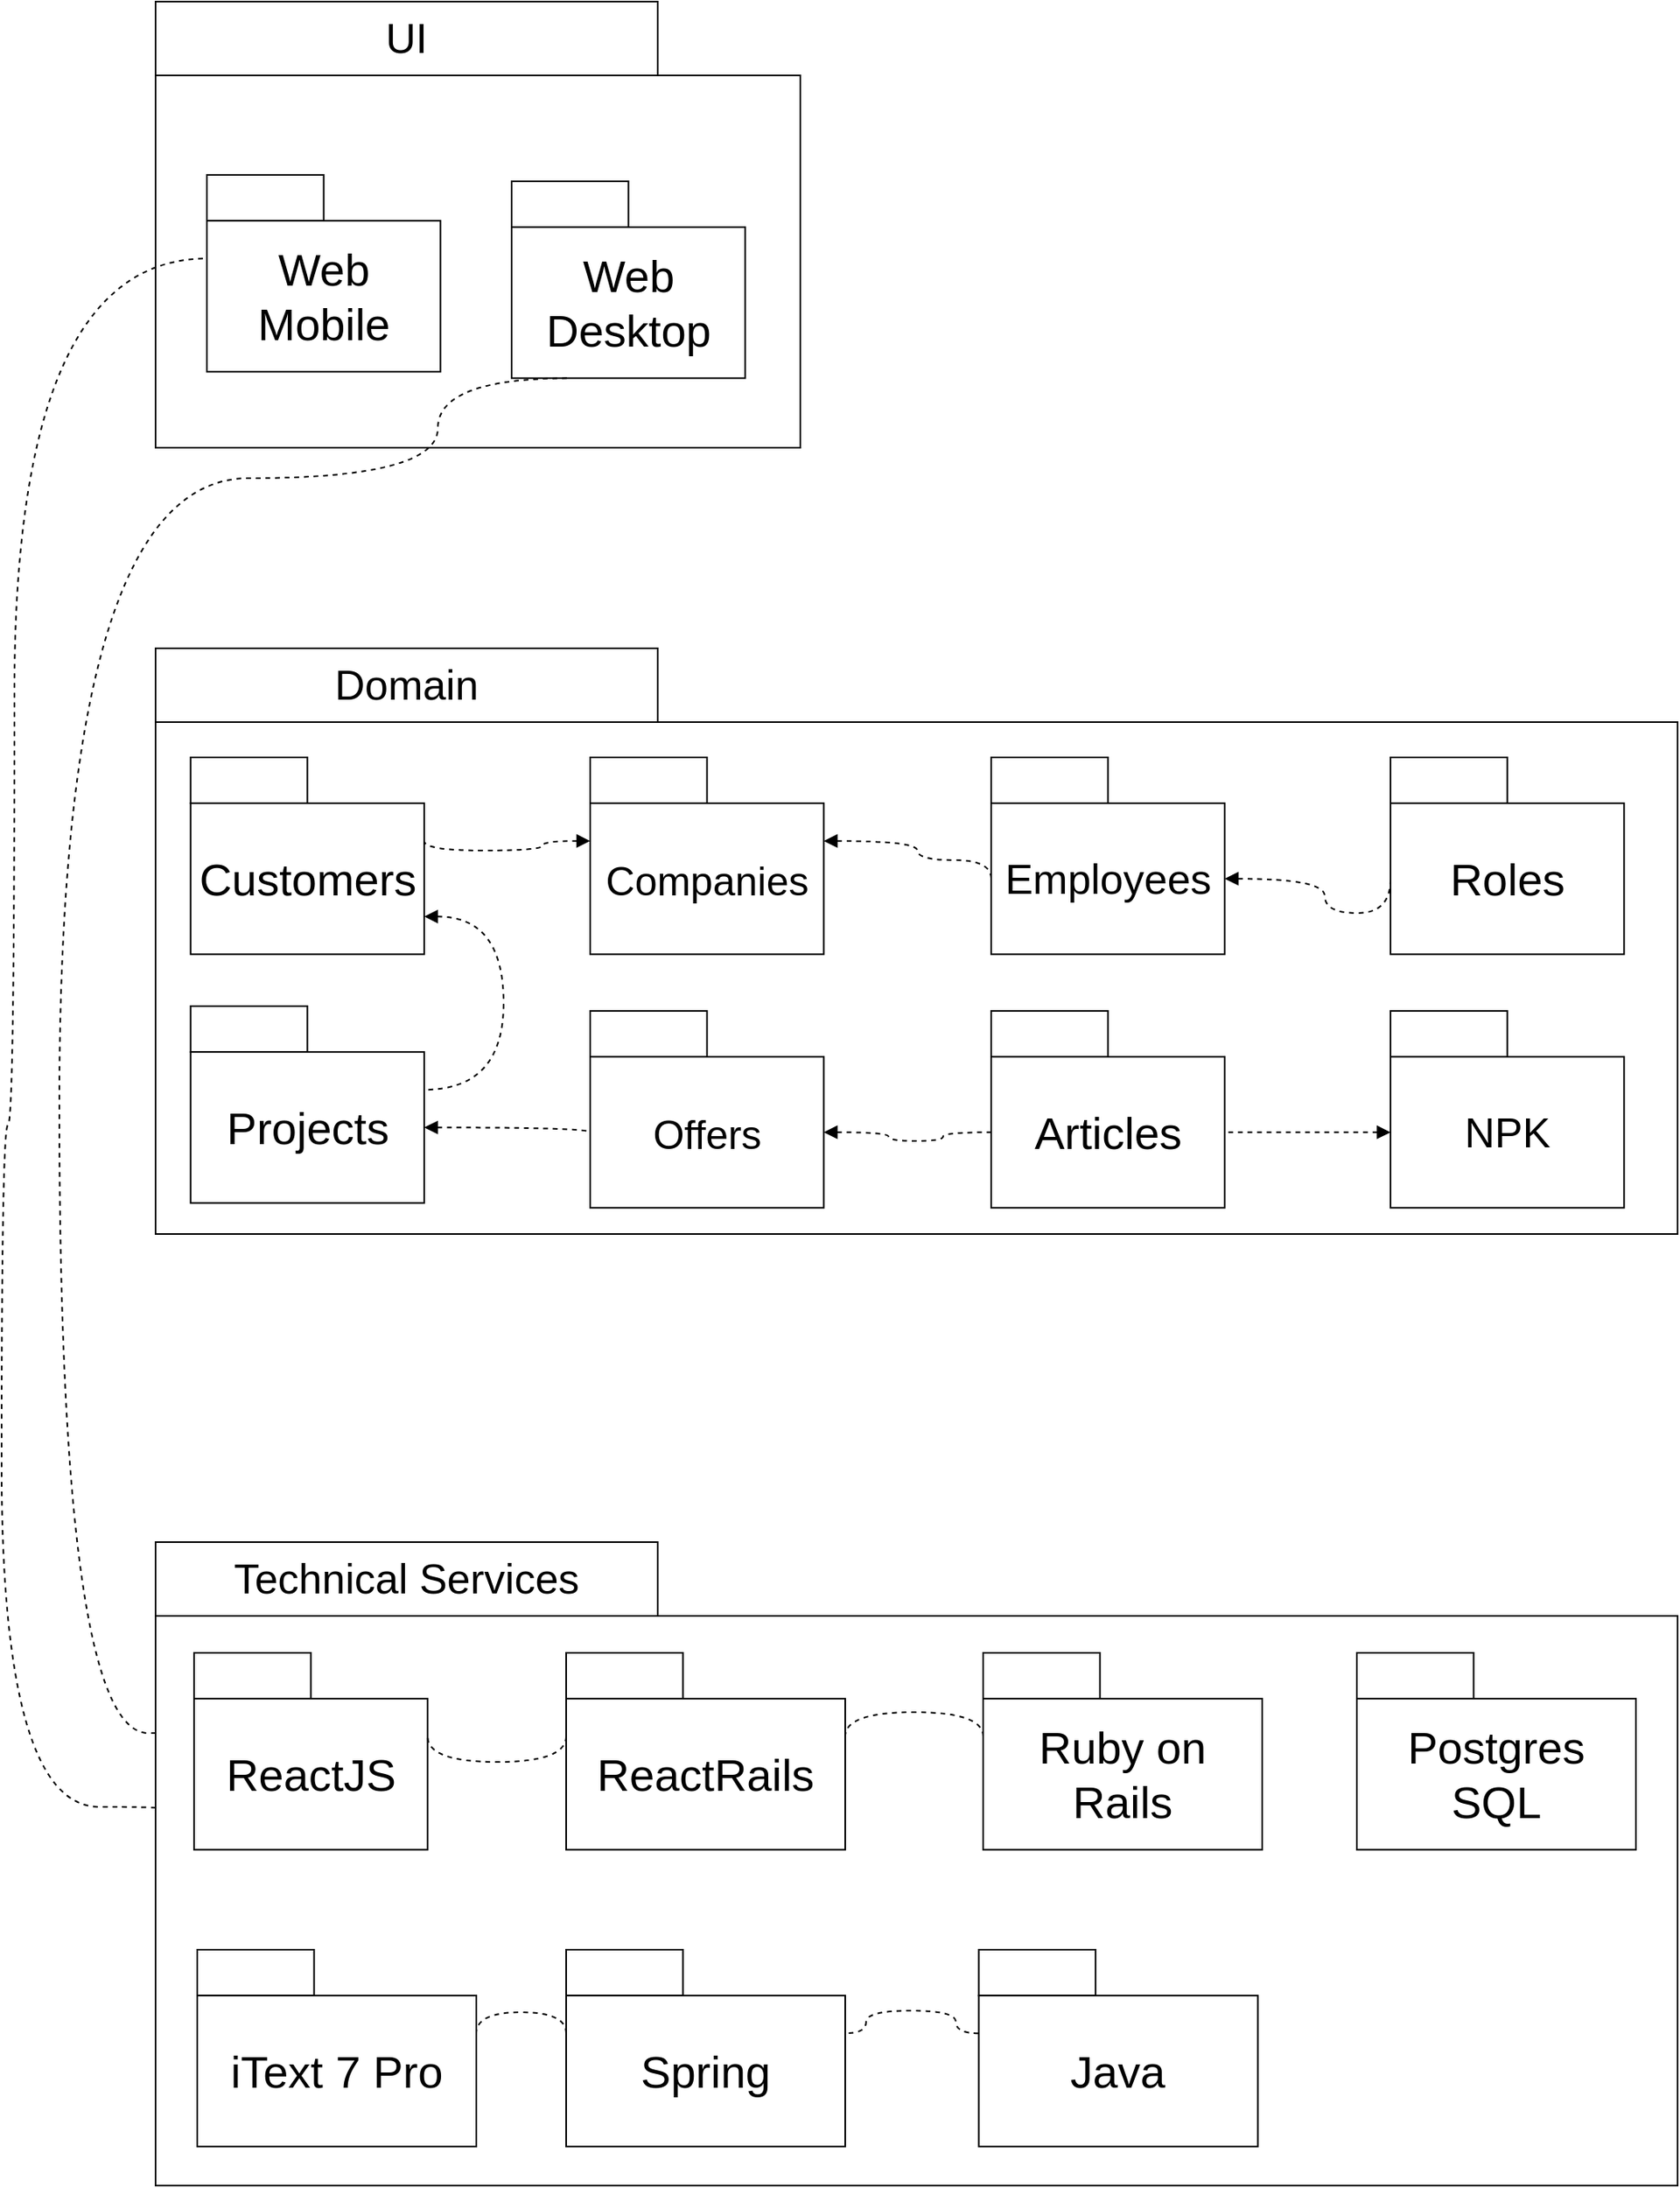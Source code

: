 <mxfile version="12.9.7" type="github">
  <diagram id="XR0y9n0YsO8z8irFNGLb" name="Page-1">
    <mxGraphModel dx="1780" dy="1190" grid="0" gridSize="10" guides="1" tooltips="1" connect="1" arrows="1" fold="1" page="1" pageScale="1" pageWidth="1169" pageHeight="1654" math="0" shadow="0">
      <root>
        <mxCell id="0" />
        <mxCell id="1" parent="0" />
        <mxCell id="SWEzssCjGssNJbHlLu96-18" value="" style="group" parent="1" vertex="1" connectable="0">
          <mxGeometry x="118" y="45" width="568" height="401" as="geometry" />
        </mxCell>
        <mxCell id="7jCHDosaHNrQrIWVpxzF-50" value="" style="group" vertex="1" connectable="0" parent="SWEzssCjGssNJbHlLu96-18">
          <mxGeometry width="402" height="278" as="geometry" />
        </mxCell>
        <mxCell id="SWEzssCjGssNJbHlLu96-1" value="&lt;font style=&quot;font-size: 26px&quot;&gt;UI&lt;/font&gt;" style="rounded=0;whiteSpace=wrap;html=1;" parent="7jCHDosaHNrQrIWVpxzF-50" vertex="1">
          <mxGeometry width="313.128" height="46.004" as="geometry" />
        </mxCell>
        <mxCell id="SWEzssCjGssNJbHlLu96-2" value="" style="rounded=0;whiteSpace=wrap;html=1;" parent="7jCHDosaHNrQrIWVpxzF-50" vertex="1">
          <mxGeometry y="46" width="402" height="232" as="geometry" />
        </mxCell>
        <mxCell id="SWEzssCjGssNJbHlLu96-11" value="" style="group" parent="7jCHDosaHNrQrIWVpxzF-50" vertex="1" connectable="0">
          <mxGeometry x="32.003" y="107.996" width="145.641" height="122.677" as="geometry" />
        </mxCell>
        <mxCell id="SWEzssCjGssNJbHlLu96-9" value="" style="rounded=0;whiteSpace=wrap;html=1;" parent="SWEzssCjGssNJbHlLu96-11" vertex="1">
          <mxGeometry width="72.821" height="28.576" as="geometry" />
        </mxCell>
        <mxCell id="SWEzssCjGssNJbHlLu96-10" value="&lt;font style=&quot;font-size: 28px&quot;&gt;Web&lt;br&gt;Mobile&lt;/font&gt;" style="rounded=0;whiteSpace=wrap;html=1;" parent="SWEzssCjGssNJbHlLu96-11" vertex="1">
          <mxGeometry y="28.576" width="145.641" height="94.101" as="geometry" />
        </mxCell>
        <mxCell id="SWEzssCjGssNJbHlLu96-12" value="" style="group" parent="7jCHDosaHNrQrIWVpxzF-50" vertex="1" connectable="0">
          <mxGeometry x="222.003" y="112.0" width="145.641" height="122.677" as="geometry" />
        </mxCell>
        <mxCell id="SWEzssCjGssNJbHlLu96-13" value="" style="rounded=0;whiteSpace=wrap;html=1;" parent="SWEzssCjGssNJbHlLu96-12" vertex="1">
          <mxGeometry width="72.821" height="28.576" as="geometry" />
        </mxCell>
        <mxCell id="SWEzssCjGssNJbHlLu96-14" value="&lt;font style=&quot;font-size: 28px&quot;&gt;Web&lt;br&gt;Desktop&lt;/font&gt;" style="rounded=0;whiteSpace=wrap;html=1;" parent="SWEzssCjGssNJbHlLu96-12" vertex="1">
          <mxGeometry y="28.576" width="145.641" height="94.101" as="geometry" />
        </mxCell>
        <mxCell id="SWEzssCjGssNJbHlLu96-16" value="" style="endArrow=none;dashed=1;html=1;exitX=0;exitY=0.75;exitDx=0;exitDy=0;entryX=0;entryY=0.25;entryDx=0;entryDy=0;edgeStyle=orthogonalEdgeStyle;curved=1;" parent="1" source="SWEzssCjGssNJbHlLu96-4" target="SWEzssCjGssNJbHlLu96-10" edge="1">
          <mxGeometry width="50" height="50" relative="1" as="geometry">
            <mxPoint x="435.313" y="209.512" as="sourcePoint" />
            <mxPoint x="471.723" y="171.176" as="targetPoint" />
            <Array as="points">
              <mxPoint x="144" y="1178" />
              <mxPoint x="144" y="1170" />
              <mxPoint x="22" y="1170" />
              <mxPoint x="22" y="745" />
              <mxPoint x="30" y="745" />
              <mxPoint x="30" y="205" />
            </Array>
          </mxGeometry>
        </mxCell>
        <mxCell id="SWEzssCjGssNJbHlLu96-17" value="" style="endArrow=none;dashed=1;html=1;exitX=0;exitY=0.25;exitDx=0;exitDy=0;entryX=0.25;entryY=1;entryDx=0;entryDy=0;edgeStyle=orthogonalEdgeStyle;curved=1;" parent="1" source="SWEzssCjGssNJbHlLu96-4" target="SWEzssCjGssNJbHlLu96-14" edge="1">
          <mxGeometry width="50" height="50" relative="1" as="geometry">
            <mxPoint x="299.138" y="281.932" as="sourcePoint" />
            <mxPoint x="479.005" y="195.675" as="targetPoint" />
            <Array as="points">
              <mxPoint x="169" y="1124" />
              <mxPoint x="58" y="1124" />
              <mxPoint x="58" y="342" />
              <mxPoint x="294" y="342" />
              <mxPoint x="294" y="280" />
            </Array>
          </mxGeometry>
        </mxCell>
        <mxCell id="7jCHDosaHNrQrIWVpxzF-48" value="" style="group" vertex="1" connectable="0" parent="1">
          <mxGeometry x="118" y="1005" width="949" height="401" as="geometry" />
        </mxCell>
        <mxCell id="SWEzssCjGssNJbHlLu96-40" value="" style="rounded=0;whiteSpace=wrap;html=1;" parent="7jCHDosaHNrQrIWVpxzF-48" vertex="1">
          <mxGeometry y="46" width="949" height="355" as="geometry" />
        </mxCell>
        <mxCell id="SWEzssCjGssNJbHlLu96-39" value="&lt;font style=&quot;font-size: 26px&quot;&gt;Technical Services&lt;/font&gt;" style="rounded=0;whiteSpace=wrap;html=1;" parent="7jCHDosaHNrQrIWVpxzF-48" vertex="1">
          <mxGeometry width="313.128" height="46.004" as="geometry" />
        </mxCell>
        <mxCell id="jGPwm0OMli76xF5lFWqk-1" value="" style="group" parent="7jCHDosaHNrQrIWVpxzF-48" vertex="1" connectable="0">
          <mxGeometry x="23.995" y="69.01" width="145.641" height="122.677" as="geometry" />
        </mxCell>
        <mxCell id="SWEzssCjGssNJbHlLu96-6" value="" style="group" parent="jGPwm0OMli76xF5lFWqk-1" vertex="1" connectable="0">
          <mxGeometry width="145.641" height="122.677" as="geometry" />
        </mxCell>
        <mxCell id="SWEzssCjGssNJbHlLu96-3" value="" style="rounded=0;whiteSpace=wrap;html=1;" parent="SWEzssCjGssNJbHlLu96-6" vertex="1">
          <mxGeometry width="72.821" height="28.576" as="geometry" />
        </mxCell>
        <mxCell id="SWEzssCjGssNJbHlLu96-4" value="&lt;font style=&quot;font-size: 28px&quot;&gt;ReactJS&lt;/font&gt;" style="rounded=0;whiteSpace=wrap;html=1;" parent="SWEzssCjGssNJbHlLu96-6" vertex="1">
          <mxGeometry y="28.576" width="145.641" height="94.101" as="geometry" />
        </mxCell>
        <mxCell id="jGPwm0OMli76xF5lFWqk-4" value="" style="group" parent="7jCHDosaHNrQrIWVpxzF-48" vertex="1" connectable="0">
          <mxGeometry x="26" y="254" width="174" height="122.68" as="geometry" />
        </mxCell>
        <mxCell id="jGPwm0OMli76xF5lFWqk-5" value="" style="group" parent="jGPwm0OMli76xF5lFWqk-4" vertex="1" connectable="0">
          <mxGeometry width="174" height="122.68" as="geometry" />
        </mxCell>
        <mxCell id="jGPwm0OMli76xF5lFWqk-6" value="" style="rounded=0;whiteSpace=wrap;html=1;" parent="jGPwm0OMli76xF5lFWqk-5" vertex="1">
          <mxGeometry width="72.821" height="28.576" as="geometry" />
        </mxCell>
        <mxCell id="jGPwm0OMli76xF5lFWqk-7" value="&lt;font style=&quot;font-size: 28px&quot;&gt;iText 7 Pro&lt;/font&gt;" style="rounded=0;whiteSpace=wrap;html=1;" parent="jGPwm0OMli76xF5lFWqk-5" vertex="1">
          <mxGeometry y="28.58" width="174" height="94.1" as="geometry" />
        </mxCell>
        <mxCell id="7jCHDosaHNrQrIWVpxzF-15" value="" style="group" vertex="1" connectable="0" parent="7jCHDosaHNrQrIWVpxzF-48">
          <mxGeometry x="516" y="69.013" width="174" height="122.68" as="geometry" />
        </mxCell>
        <mxCell id="7jCHDosaHNrQrIWVpxzF-16" value="" style="group" vertex="1" connectable="0" parent="7jCHDosaHNrQrIWVpxzF-15">
          <mxGeometry width="174" height="122.68" as="geometry" />
        </mxCell>
        <mxCell id="7jCHDosaHNrQrIWVpxzF-17" value="" style="rounded=0;whiteSpace=wrap;html=1;" vertex="1" parent="7jCHDosaHNrQrIWVpxzF-16">
          <mxGeometry width="72.821" height="28.576" as="geometry" />
        </mxCell>
        <mxCell id="7jCHDosaHNrQrIWVpxzF-18" value="&lt;font style=&quot;font-size: 28px&quot;&gt;Ruby on Rails&lt;/font&gt;" style="rounded=0;whiteSpace=wrap;html=1;" vertex="1" parent="7jCHDosaHNrQrIWVpxzF-16">
          <mxGeometry y="28.58" width="174" height="94.1" as="geometry" />
        </mxCell>
        <mxCell id="7jCHDosaHNrQrIWVpxzF-23" value="" style="group" vertex="1" connectable="0" parent="7jCHDosaHNrQrIWVpxzF-48">
          <mxGeometry x="748.995" y="69.003" width="174" height="122.68" as="geometry" />
        </mxCell>
        <mxCell id="7jCHDosaHNrQrIWVpxzF-24" value="" style="group" vertex="1" connectable="0" parent="7jCHDosaHNrQrIWVpxzF-23">
          <mxGeometry width="174" height="122.68" as="geometry" />
        </mxCell>
        <mxCell id="7jCHDosaHNrQrIWVpxzF-25" value="" style="rounded=0;whiteSpace=wrap;html=1;" vertex="1" parent="7jCHDosaHNrQrIWVpxzF-24">
          <mxGeometry width="72.821" height="28.576" as="geometry" />
        </mxCell>
        <mxCell id="7jCHDosaHNrQrIWVpxzF-26" value="&lt;font style=&quot;font-size: 28px&quot;&gt;Postgres SQL&lt;/font&gt;" style="rounded=0;whiteSpace=wrap;html=1;" vertex="1" parent="7jCHDosaHNrQrIWVpxzF-24">
          <mxGeometry y="28.58" width="174" height="94.1" as="geometry" />
        </mxCell>
        <mxCell id="7jCHDosaHNrQrIWVpxzF-19" value="" style="group" vertex="1" connectable="0" parent="7jCHDosaHNrQrIWVpxzF-48">
          <mxGeometry x="256" y="69.01" width="174" height="122.68" as="geometry" />
        </mxCell>
        <mxCell id="7jCHDosaHNrQrIWVpxzF-20" value="" style="group" vertex="1" connectable="0" parent="7jCHDosaHNrQrIWVpxzF-19">
          <mxGeometry width="174" height="122.68" as="geometry" />
        </mxCell>
        <mxCell id="7jCHDosaHNrQrIWVpxzF-21" value="" style="rounded=0;whiteSpace=wrap;html=1;" vertex="1" parent="7jCHDosaHNrQrIWVpxzF-20">
          <mxGeometry width="72.821" height="28.576" as="geometry" />
        </mxCell>
        <mxCell id="7jCHDosaHNrQrIWVpxzF-22" value="&lt;font style=&quot;font-size: 28px&quot;&gt;ReactRails&lt;/font&gt;" style="rounded=0;whiteSpace=wrap;html=1;" vertex="1" parent="7jCHDosaHNrQrIWVpxzF-20">
          <mxGeometry y="28.58" width="174" height="94.1" as="geometry" />
        </mxCell>
        <mxCell id="7jCHDosaHNrQrIWVpxzF-31" value="" style="group" vertex="1" connectable="0" parent="7jCHDosaHNrQrIWVpxzF-48">
          <mxGeometry x="256" y="254" width="174" height="122.68" as="geometry" />
        </mxCell>
        <mxCell id="7jCHDosaHNrQrIWVpxzF-32" value="" style="group" vertex="1" connectable="0" parent="7jCHDosaHNrQrIWVpxzF-31">
          <mxGeometry width="174" height="122.68" as="geometry" />
        </mxCell>
        <mxCell id="7jCHDosaHNrQrIWVpxzF-33" value="" style="rounded=0;whiteSpace=wrap;html=1;" vertex="1" parent="7jCHDosaHNrQrIWVpxzF-32">
          <mxGeometry width="72.821" height="28.576" as="geometry" />
        </mxCell>
        <mxCell id="7jCHDosaHNrQrIWVpxzF-34" value="&lt;font style=&quot;font-size: 28px&quot;&gt;Spring&lt;/font&gt;" style="rounded=0;whiteSpace=wrap;html=1;" vertex="1" parent="7jCHDosaHNrQrIWVpxzF-32">
          <mxGeometry y="28.58" width="174" height="94.1" as="geometry" />
        </mxCell>
        <mxCell id="7jCHDosaHNrQrIWVpxzF-39" value="" style="endArrow=none;dashed=1;html=1;exitX=0;exitY=0.25;exitDx=0;exitDy=0;edgeStyle=orthogonalEdgeStyle;curved=1;entryX=1;entryY=0.25;entryDx=0;entryDy=0;" edge="1" parent="7jCHDosaHNrQrIWVpxzF-48" source="7jCHDosaHNrQrIWVpxzF-18" target="7jCHDosaHNrQrIWVpxzF-22">
          <mxGeometry width="50" height="50" relative="1" as="geometry">
            <mxPoint x="33.995" y="131.111" as="sourcePoint" />
            <mxPoint x="848" y="-1" as="targetPoint" />
            <Array as="points">
              <mxPoint x="516" y="106" />
              <mxPoint x="430" y="106" />
            </Array>
          </mxGeometry>
        </mxCell>
        <mxCell id="7jCHDosaHNrQrIWVpxzF-40" value="" style="endArrow=none;dashed=1;html=1;exitX=0;exitY=0.25;exitDx=0;exitDy=0;edgeStyle=orthogonalEdgeStyle;curved=1;entryX=1;entryY=0.25;entryDx=0;entryDy=0;" edge="1" parent="7jCHDosaHNrQrIWVpxzF-48" source="7jCHDosaHNrQrIWVpxzF-22" target="SWEzssCjGssNJbHlLu96-4">
          <mxGeometry width="50" height="50" relative="1" as="geometry">
            <mxPoint x="526" y="131.118" as="sourcePoint" />
            <mxPoint x="440.0" y="131.115" as="targetPoint" />
            <Array as="points">
              <mxPoint x="256" y="137" />
              <mxPoint x="170" y="137" />
            </Array>
          </mxGeometry>
        </mxCell>
        <mxCell id="7jCHDosaHNrQrIWVpxzF-42" value="" style="endArrow=none;dashed=1;html=1;exitX=0;exitY=0.25;exitDx=0;exitDy=0;edgeStyle=orthogonalEdgeStyle;curved=1;entryX=1;entryY=0.25;entryDx=0;entryDy=0;" edge="1" parent="7jCHDosaHNrQrIWVpxzF-48" source="7jCHDosaHNrQrIWVpxzF-34" target="jGPwm0OMli76xF5lFWqk-7">
          <mxGeometry width="50" height="50" relative="1" as="geometry">
            <mxPoint x="266" y="131.115" as="sourcePoint" />
            <mxPoint x="179.636" y="131.111" as="targetPoint" />
            <Array as="points">
              <mxPoint x="256" y="293" />
              <mxPoint x="200" y="293" />
            </Array>
          </mxGeometry>
        </mxCell>
        <mxCell id="7jCHDosaHNrQrIWVpxzF-43" value="" style="group" vertex="1" connectable="0" parent="7jCHDosaHNrQrIWVpxzF-48">
          <mxGeometry x="513.28" y="254.003" width="174" height="122.68" as="geometry" />
        </mxCell>
        <mxCell id="7jCHDosaHNrQrIWVpxzF-44" value="" style="group" vertex="1" connectable="0" parent="7jCHDosaHNrQrIWVpxzF-43">
          <mxGeometry width="174" height="122.68" as="geometry" />
        </mxCell>
        <mxCell id="7jCHDosaHNrQrIWVpxzF-45" value="" style="rounded=0;whiteSpace=wrap;html=1;" vertex="1" parent="7jCHDosaHNrQrIWVpxzF-44">
          <mxGeometry width="72.821" height="28.576" as="geometry" />
        </mxCell>
        <mxCell id="7jCHDosaHNrQrIWVpxzF-46" value="&lt;font style=&quot;font-size: 28px&quot;&gt;Java&lt;/font&gt;" style="rounded=0;whiteSpace=wrap;html=1;" vertex="1" parent="7jCHDosaHNrQrIWVpxzF-44">
          <mxGeometry y="28.58" width="174" height="94.1" as="geometry" />
        </mxCell>
        <mxCell id="7jCHDosaHNrQrIWVpxzF-47" value="" style="endArrow=none;dashed=1;html=1;exitX=0;exitY=0.25;exitDx=0;exitDy=0;edgeStyle=orthogonalEdgeStyle;curved=1;entryX=1;entryY=0.25;entryDx=0;entryDy=0;" edge="1" parent="7jCHDosaHNrQrIWVpxzF-48" source="7jCHDosaHNrQrIWVpxzF-46" target="7jCHDosaHNrQrIWVpxzF-34">
          <mxGeometry width="50" height="50" relative="1" as="geometry">
            <mxPoint x="499" y="305.105" as="sourcePoint" />
            <mxPoint x="443.0" y="305.105" as="targetPoint" />
            <Array as="points">
              <mxPoint x="499" y="306" />
              <mxPoint x="499" y="292" />
              <mxPoint x="443" y="292" />
              <mxPoint x="443" y="306" />
            </Array>
          </mxGeometry>
        </mxCell>
        <mxCell id="SWEzssCjGssNJbHlLu96-21" value="" style="rounded=0;whiteSpace=wrap;html=1;" parent="1" vertex="1">
          <mxGeometry x="118" y="494" width="949" height="319" as="geometry" />
        </mxCell>
        <mxCell id="SWEzssCjGssNJbHlLu96-35" value="" style="group" parent="1" vertex="1" connectable="0">
          <mxGeometry x="888.003" y="516.0" width="145.641" height="122.677" as="geometry" />
        </mxCell>
        <mxCell id="SWEzssCjGssNJbHlLu96-29" value="" style="rounded=0;whiteSpace=wrap;html=1;" parent="SWEzssCjGssNJbHlLu96-35" vertex="1">
          <mxGeometry width="72.821" height="28.576" as="geometry" />
        </mxCell>
        <mxCell id="SWEzssCjGssNJbHlLu96-30" value="&lt;span style=&quot;font-size: 28px&quot;&gt;Roles&lt;/span&gt;" style="rounded=0;whiteSpace=wrap;html=1;" parent="SWEzssCjGssNJbHlLu96-35" vertex="1">
          <mxGeometry y="28.576" width="145.641" height="94.101" as="geometry" />
        </mxCell>
        <mxCell id="SWEzssCjGssNJbHlLu96-20" value="&lt;font style=&quot;font-size: 26px&quot;&gt;Domain&lt;/font&gt;" style="rounded=0;whiteSpace=wrap;html=1;" parent="1" vertex="1">
          <mxGeometry x="118" y="448" width="313.128" height="46.004" as="geometry" />
        </mxCell>
        <mxCell id="SWEzssCjGssNJbHlLu96-34" value="" style="group" parent="1" vertex="1" connectable="0">
          <mxGeometry x="139.845" y="671.003" width="145.641" height="122.677" as="geometry" />
        </mxCell>
        <mxCell id="SWEzssCjGssNJbHlLu96-25" value="" style="group" parent="SWEzssCjGssNJbHlLu96-34" vertex="1" connectable="0">
          <mxGeometry width="145.641" height="122.677" as="geometry" />
        </mxCell>
        <mxCell id="SWEzssCjGssNJbHlLu96-26" value="" style="rounded=0;whiteSpace=wrap;html=1;" parent="SWEzssCjGssNJbHlLu96-25" vertex="1">
          <mxGeometry width="72.821" height="28.576" as="geometry" />
        </mxCell>
        <mxCell id="SWEzssCjGssNJbHlLu96-27" value="&lt;font style=&quot;font-size: 28px&quot;&gt;Projects&lt;/font&gt;" style="rounded=0;whiteSpace=wrap;html=1;" parent="SWEzssCjGssNJbHlLu96-25" vertex="1">
          <mxGeometry y="28.576" width="145.641" height="94.101" as="geometry" />
        </mxCell>
        <mxCell id="SWEzssCjGssNJbHlLu96-33" value="" style="group" parent="1" vertex="1" connectable="0">
          <mxGeometry x="639" y="673.996" width="145.641" height="122.677" as="geometry" />
        </mxCell>
        <mxCell id="SWEzssCjGssNJbHlLu96-22" value="" style="group" parent="SWEzssCjGssNJbHlLu96-33" vertex="1" connectable="0">
          <mxGeometry width="145.641" height="122.677" as="geometry" />
        </mxCell>
        <mxCell id="SWEzssCjGssNJbHlLu96-23" value="" style="rounded=0;whiteSpace=wrap;html=1;" parent="SWEzssCjGssNJbHlLu96-22" vertex="1">
          <mxGeometry width="72.821" height="28.576" as="geometry" />
        </mxCell>
        <mxCell id="SWEzssCjGssNJbHlLu96-24" value="&lt;span style=&quot;font-size: 28px&quot;&gt;Articles&lt;/span&gt;" style="rounded=0;whiteSpace=wrap;html=1;" parent="SWEzssCjGssNJbHlLu96-22" vertex="1">
          <mxGeometry y="28.576" width="145.641" height="94.101" as="geometry" />
        </mxCell>
        <mxCell id="7jCHDosaHNrQrIWVpxzF-1" value="" style="group" vertex="1" connectable="0" parent="1">
          <mxGeometry x="389" y="515.996" width="145.641" height="122.677" as="geometry" />
        </mxCell>
        <mxCell id="7jCHDosaHNrQrIWVpxzF-2" value="" style="group" vertex="1" connectable="0" parent="7jCHDosaHNrQrIWVpxzF-1">
          <mxGeometry width="145.641" height="122.677" as="geometry" />
        </mxCell>
        <mxCell id="7jCHDosaHNrQrIWVpxzF-3" value="" style="rounded=0;whiteSpace=wrap;html=1;" vertex="1" parent="7jCHDosaHNrQrIWVpxzF-2">
          <mxGeometry width="72.821" height="28.576" as="geometry" />
        </mxCell>
        <mxCell id="7jCHDosaHNrQrIWVpxzF-4" value="&lt;span style=&quot;font-size: 25px;&quot;&gt;Companies&lt;/span&gt;" style="rounded=0;whiteSpace=wrap;html=1;fontSize=25;" vertex="1" parent="7jCHDosaHNrQrIWVpxzF-2">
          <mxGeometry y="28.576" width="145.641" height="94.101" as="geometry" />
        </mxCell>
        <mxCell id="7jCHDosaHNrQrIWVpxzF-7" value="" style="group" vertex="1" connectable="0" parent="1">
          <mxGeometry x="639" y="515.996" width="145.641" height="122.677" as="geometry" />
        </mxCell>
        <mxCell id="7jCHDosaHNrQrIWVpxzF-8" value="" style="group" vertex="1" connectable="0" parent="7jCHDosaHNrQrIWVpxzF-7">
          <mxGeometry width="145.641" height="122.677" as="geometry" />
        </mxCell>
        <mxCell id="7jCHDosaHNrQrIWVpxzF-9" value="" style="rounded=0;whiteSpace=wrap;html=1;" vertex="1" parent="7jCHDosaHNrQrIWVpxzF-8">
          <mxGeometry width="72.821" height="28.576" as="geometry" />
        </mxCell>
        <mxCell id="7jCHDosaHNrQrIWVpxzF-10" value="&lt;font style=&quot;font-size: 26px&quot;&gt;Employees&lt;/font&gt;" style="rounded=0;whiteSpace=wrap;html=1;" vertex="1" parent="7jCHDosaHNrQrIWVpxzF-8">
          <mxGeometry y="28.576" width="145.641" height="94.101" as="geometry" />
        </mxCell>
        <mxCell id="7jCHDosaHNrQrIWVpxzF-11" value="" style="group" vertex="1" connectable="0" parent="1">
          <mxGeometry x="888.003" y="673.996" width="145.641" height="122.677" as="geometry" />
        </mxCell>
        <mxCell id="7jCHDosaHNrQrIWVpxzF-12" value="" style="group" vertex="1" connectable="0" parent="7jCHDosaHNrQrIWVpxzF-11">
          <mxGeometry width="145.641" height="122.677" as="geometry" />
        </mxCell>
        <mxCell id="7jCHDosaHNrQrIWVpxzF-13" value="" style="rounded=0;whiteSpace=wrap;html=1;" vertex="1" parent="7jCHDosaHNrQrIWVpxzF-12">
          <mxGeometry width="72.821" height="28.576" as="geometry" />
        </mxCell>
        <mxCell id="7jCHDosaHNrQrIWVpxzF-14" value="&lt;font style=&quot;font-size: 26px&quot;&gt;NPK&lt;/font&gt;" style="rounded=0;whiteSpace=wrap;html=1;" vertex="1" parent="7jCHDosaHNrQrIWVpxzF-12">
          <mxGeometry y="28.576" width="145.641" height="94.101" as="geometry" />
        </mxCell>
        <mxCell id="7jCHDosaHNrQrIWVpxzF-27" value="" style="group" vertex="1" connectable="0" parent="1">
          <mxGeometry x="139.843" y="515.996" width="145.641" height="122.677" as="geometry" />
        </mxCell>
        <mxCell id="7jCHDosaHNrQrIWVpxzF-28" value="" style="group" vertex="1" connectable="0" parent="7jCHDosaHNrQrIWVpxzF-27">
          <mxGeometry width="145.641" height="122.677" as="geometry" />
        </mxCell>
        <mxCell id="7jCHDosaHNrQrIWVpxzF-29" value="" style="rounded=0;whiteSpace=wrap;html=1;" vertex="1" parent="7jCHDosaHNrQrIWVpxzF-28">
          <mxGeometry width="72.821" height="28.576" as="geometry" />
        </mxCell>
        <mxCell id="7jCHDosaHNrQrIWVpxzF-30" value="&lt;font style=&quot;font-size: 28px&quot;&gt;Customers&lt;/font&gt;" style="rounded=0;whiteSpace=wrap;html=1;" vertex="1" parent="7jCHDosaHNrQrIWVpxzF-28">
          <mxGeometry y="28.576" width="145.641" height="94.101" as="geometry" />
        </mxCell>
        <mxCell id="7jCHDosaHNrQrIWVpxzF-51" value="" style="group" vertex="1" connectable="0" parent="1">
          <mxGeometry x="389" y="673.996" width="145.641" height="122.677" as="geometry" />
        </mxCell>
        <mxCell id="7jCHDosaHNrQrIWVpxzF-52" value="" style="group" vertex="1" connectable="0" parent="7jCHDosaHNrQrIWVpxzF-51">
          <mxGeometry width="145.641" height="122.677" as="geometry" />
        </mxCell>
        <mxCell id="7jCHDosaHNrQrIWVpxzF-53" value="" style="rounded=0;whiteSpace=wrap;html=1;" vertex="1" parent="7jCHDosaHNrQrIWVpxzF-52">
          <mxGeometry width="72.821" height="28.576" as="geometry" />
        </mxCell>
        <mxCell id="7jCHDosaHNrQrIWVpxzF-54" value="&lt;span style=&quot;font-size: 25px&quot;&gt;Offers&lt;/span&gt;" style="rounded=0;whiteSpace=wrap;html=1;fontSize=25;" vertex="1" parent="7jCHDosaHNrQrIWVpxzF-52">
          <mxGeometry y="28.576" width="145.641" height="94.101" as="geometry" />
        </mxCell>
        <mxCell id="7jCHDosaHNrQrIWVpxzF-58" value="" style="endArrow=none;dashed=1;html=1;exitX=1;exitY=0.5;exitDx=0;exitDy=0;edgeStyle=orthogonalEdgeStyle;curved=1;endFill=0;startArrow=block;startFill=1;entryX=0;entryY=0.5;entryDx=0;entryDy=0;" edge="1" parent="1" source="SWEzssCjGssNJbHlLu96-27" target="7jCHDosaHNrQrIWVpxzF-54">
          <mxGeometry width="50" height="50" relative="1" as="geometry">
            <mxPoint x="649" y="578.098" as="sourcePoint" />
            <mxPoint x="389" y="736" as="targetPoint" />
            <Array as="points">
              <mxPoint x="389" y="747" />
            </Array>
          </mxGeometry>
        </mxCell>
        <mxCell id="7jCHDosaHNrQrIWVpxzF-57" value="" style="endArrow=none;dashed=1;html=1;exitX=1;exitY=0.25;exitDx=0;exitDy=0;edgeStyle=orthogonalEdgeStyle;curved=1;entryX=0;entryY=0.5;entryDx=0;entryDy=0;endFill=0;startArrow=block;startFill=1;" edge="1" parent="1" source="7jCHDosaHNrQrIWVpxzF-4" target="7jCHDosaHNrQrIWVpxzF-10">
          <mxGeometry width="50" height="50" relative="1" as="geometry">
            <mxPoint x="683" y="405.118" as="sourcePoint" />
            <mxPoint x="597" y="405.115" as="targetPoint" />
            <Array as="points">
              <mxPoint x="593" y="568" />
              <mxPoint x="593" y="580" />
              <mxPoint x="639" y="580" />
            </Array>
          </mxGeometry>
        </mxCell>
        <mxCell id="7jCHDosaHNrQrIWVpxzF-59" value="" style="endArrow=none;dashed=1;html=1;exitX=1;exitY=0.75;exitDx=0;exitDy=0;edgeStyle=orthogonalEdgeStyle;curved=1;endFill=0;startArrow=block;startFill=1;entryX=1;entryY=0.25;entryDx=0;entryDy=0;" edge="1" parent="1" source="7jCHDosaHNrQrIWVpxzF-30" target="SWEzssCjGssNJbHlLu96-27">
          <mxGeometry width="50" height="50" relative="1" as="geometry">
            <mxPoint x="295.486" y="756.63" as="sourcePoint" />
            <mxPoint x="399" y="759.623" as="targetPoint" />
            <Array as="points">
              <mxPoint x="335" y="615" />
              <mxPoint x="335" y="723" />
            </Array>
          </mxGeometry>
        </mxCell>
        <mxCell id="7jCHDosaHNrQrIWVpxzF-60" value="" style="endArrow=none;dashed=1;html=1;exitX=0;exitY=0.25;exitDx=0;exitDy=0;edgeStyle=orthogonalEdgeStyle;curved=1;endFill=0;startArrow=block;startFill=1;entryX=1;entryY=0.25;entryDx=0;entryDy=0;" edge="1" parent="1" source="7jCHDosaHNrQrIWVpxzF-4" target="7jCHDosaHNrQrIWVpxzF-30">
          <mxGeometry width="50" height="50" relative="1" as="geometry">
            <mxPoint x="295.484" y="625.148" as="sourcePoint" />
            <mxPoint x="295.486" y="733.105" as="targetPoint" />
            <Array as="points">
              <mxPoint x="359" y="568" />
              <mxPoint x="359" y="574" />
              <mxPoint x="286" y="574" />
            </Array>
          </mxGeometry>
        </mxCell>
        <mxCell id="7jCHDosaHNrQrIWVpxzF-61" value="" style="endArrow=none;dashed=1;html=1;exitX=1;exitY=0.5;exitDx=0;exitDy=0;edgeStyle=orthogonalEdgeStyle;curved=1;endFill=0;startArrow=block;startFill=1;entryX=0;entryY=0.5;entryDx=0;entryDy=0;" edge="1" parent="1" source="7jCHDosaHNrQrIWVpxzF-54" target="SWEzssCjGssNJbHlLu96-24">
          <mxGeometry width="50" height="50" relative="1" as="geometry">
            <mxPoint x="644.26" y="653.018" as="sourcePoint" />
            <mxPoint x="540.744" y="653.018" as="targetPoint" />
            <Array as="points">
              <mxPoint x="575" y="750" />
              <mxPoint x="575" y="755" />
              <mxPoint x="609" y="755" />
              <mxPoint x="609" y="750" />
            </Array>
          </mxGeometry>
        </mxCell>
        <mxCell id="7jCHDosaHNrQrIWVpxzF-62" value="" style="endArrow=none;dashed=1;html=1;exitX=0;exitY=0.5;exitDx=0;exitDy=0;edgeStyle=orthogonalEdgeStyle;curved=1;endFill=0;startArrow=block;startFill=1;entryX=1;entryY=0.5;entryDx=0;entryDy=0;" edge="1" parent="1" source="7jCHDosaHNrQrIWVpxzF-14" target="SWEzssCjGssNJbHlLu96-24">
          <mxGeometry width="50" height="50" relative="1" as="geometry">
            <mxPoint x="544.641" y="759.623" as="sourcePoint" />
            <mxPoint x="649" y="759.623" as="targetPoint" />
            <Array as="points">
              <mxPoint x="832" y="750" />
              <mxPoint x="832" y="750" />
            </Array>
          </mxGeometry>
        </mxCell>
        <mxCell id="7jCHDosaHNrQrIWVpxzF-63" value="" style="endArrow=none;dashed=1;html=1;exitX=1;exitY=0.5;exitDx=0;exitDy=0;edgeStyle=orthogonalEdgeStyle;curved=1;endFill=0;startArrow=block;startFill=1;entryX=0;entryY=0.5;entryDx=0;entryDy=0;" edge="1" parent="1" source="7jCHDosaHNrQrIWVpxzF-10" target="SWEzssCjGssNJbHlLu96-30">
          <mxGeometry width="50" height="50" relative="1" as="geometry">
            <mxPoint x="898.003" y="759.623" as="sourcePoint" />
            <mxPoint x="794.641" y="759.623" as="targetPoint" />
            <Array as="points">
              <mxPoint x="847" y="592" />
              <mxPoint x="847" y="613" />
              <mxPoint x="888" y="613" />
            </Array>
          </mxGeometry>
        </mxCell>
      </root>
    </mxGraphModel>
  </diagram>
</mxfile>
